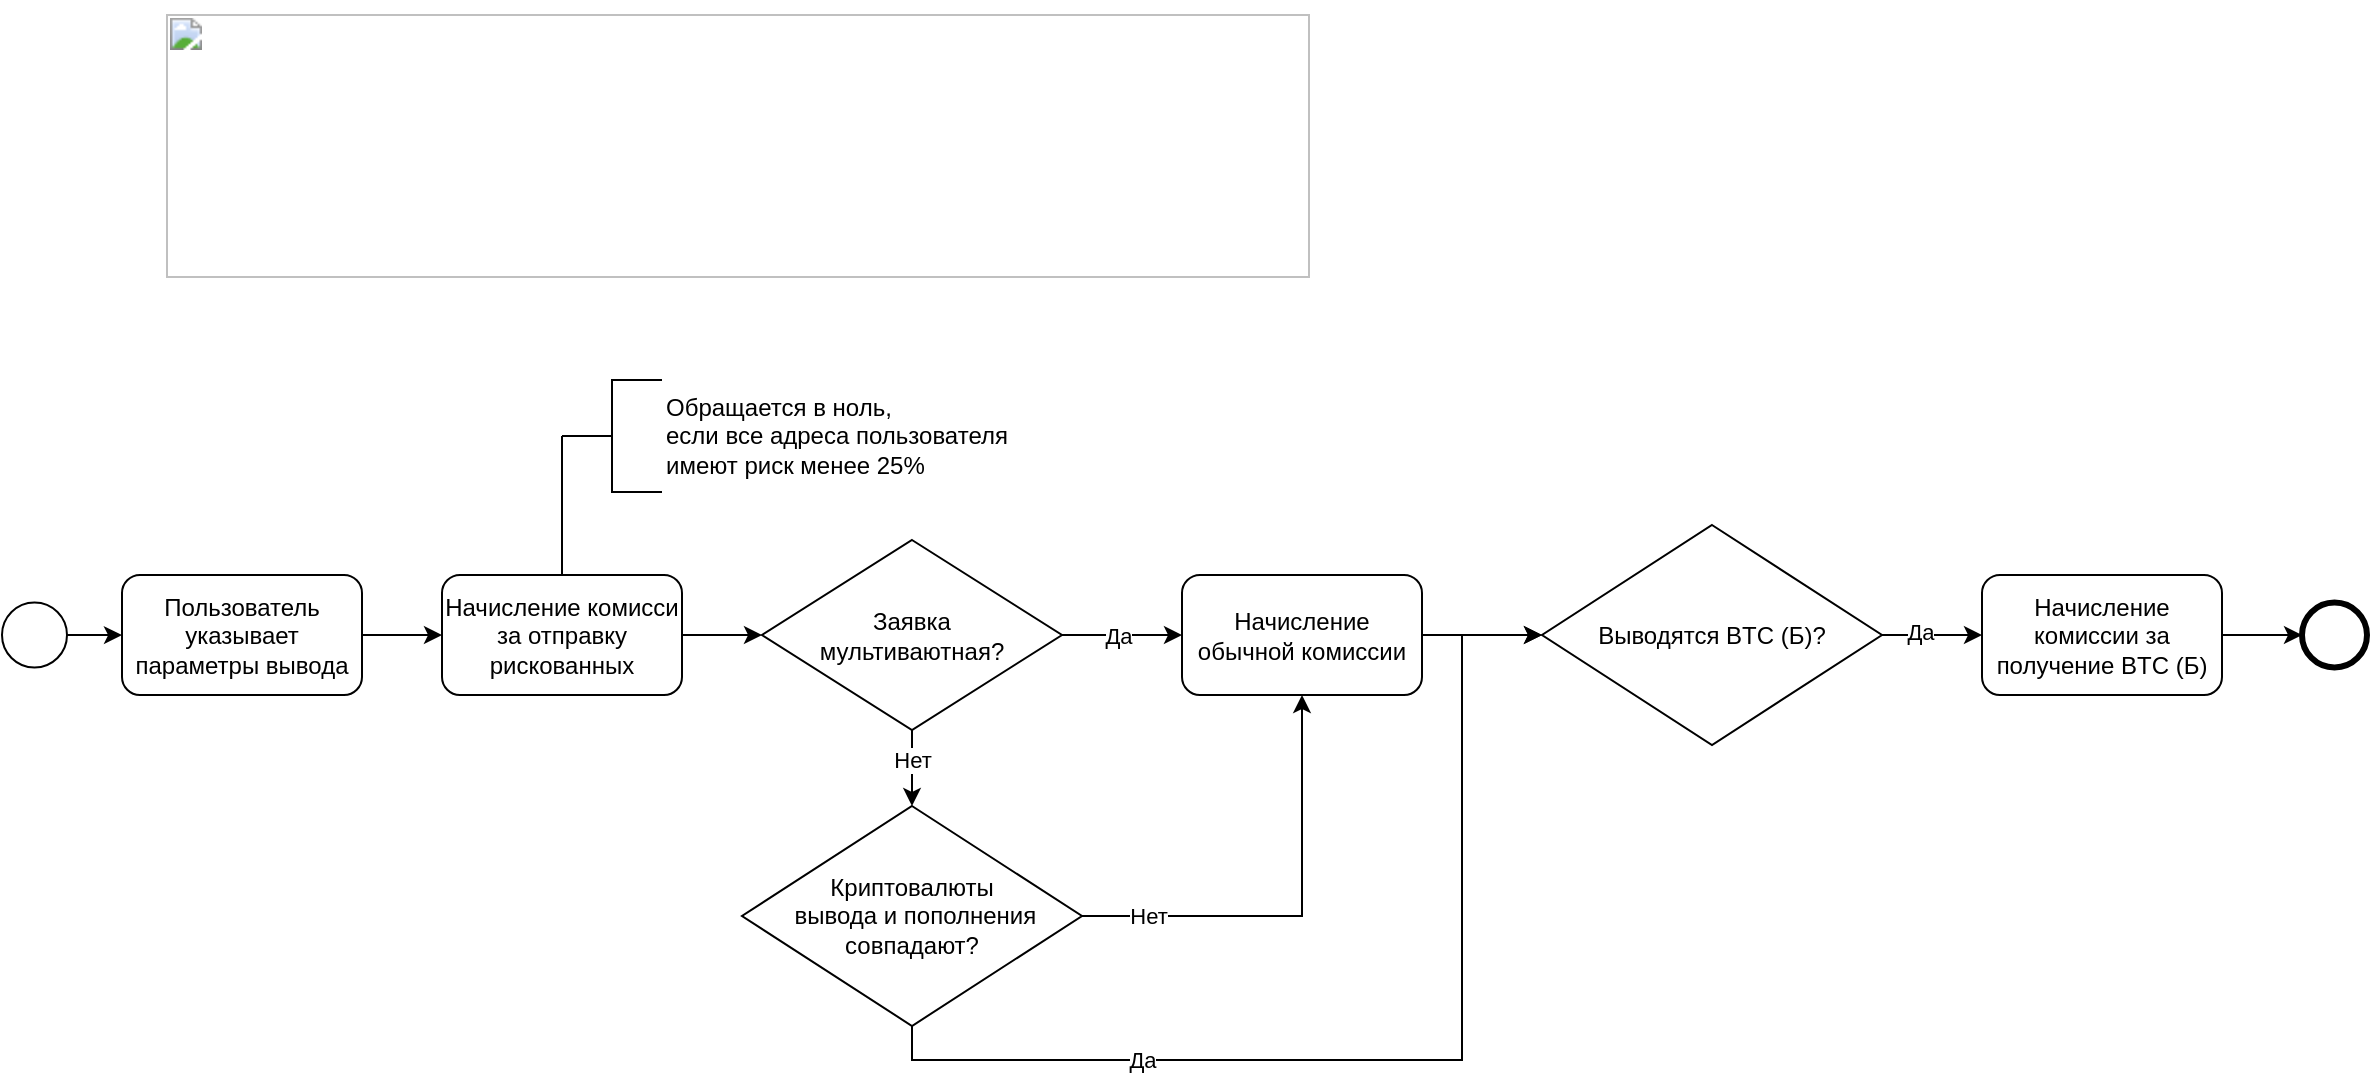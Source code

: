 <mxfile version="21.0.6" type="github">
  <diagram name="Страница 1" id="aKsf2HUBZbUOZfaPrzU6">
    <mxGraphModel dx="954" dy="573" grid="1" gridSize="10" guides="1" tooltips="1" connect="1" arrows="1" fold="1" page="1" pageScale="1" pageWidth="1169" pageHeight="827" math="0" shadow="0">
      <root>
        <mxCell id="0" />
        <mxCell id="1" parent="0" />
        <mxCell id="4xQAgff1jZacZTnrBGu6-1" value="&lt;meta charset=&quot;utf-8&quot;&gt;&lt;b id=&quot;docs-internal-guid-c4d05233-7fff-53ad-8b41-3383d7589450&quot; style=&quot;font-weight:normal;&quot;&gt;&lt;span style=&quot;font-size: 11pt; font-family: &amp;quot;Times New Roman&amp;quot;; color: rgb(0, 0, 0); background-color: transparent; font-weight: 400; font-style: normal; font-variant: normal; text-decoration: none; vertical-align: baseline;&quot;&gt;&lt;span style=&quot;border:none;display:inline-block;overflow:hidden;width:572px;height:132px;&quot;&gt;&lt;img style=&quot;margin-left:0px;margin-top:0px;&quot; height=&quot;132&quot; width=&quot;572&quot; src=&quot;https://lh4.googleusercontent.com/SaE9NO2gv15WjfhPqBr-mqhX68ku72CWrR629wOk8hpGU9x68CFcWPz0zTXMaKvbDeHZytw7Iv7ipCgqnX7-XhJou_C501FW_l9KuS2CujhyfQytLDChBdYQTfp61yjJagbAHd7yCtw8mNVrfXxKF7E&quot;&gt;&lt;/span&gt;&lt;/span&gt;&lt;/b&gt;" style="text;whiteSpace=wrap;html=1;" vertex="1" parent="1">
          <mxGeometry x="190" y="10" width="560" height="160" as="geometry" />
        </mxCell>
        <mxCell id="4xQAgff1jZacZTnrBGu6-4" style="edgeStyle=orthogonalEdgeStyle;rounded=0;orthogonalLoop=1;jettySize=auto;html=1;" edge="1" parent="1" source="4xQAgff1jZacZTnrBGu6-2" target="4xQAgff1jZacZTnrBGu6-3">
          <mxGeometry relative="1" as="geometry" />
        </mxCell>
        <mxCell id="4xQAgff1jZacZTnrBGu6-2" value="" style="ellipse;whiteSpace=wrap;html=1;aspect=fixed;" vertex="1" parent="1">
          <mxGeometry x="110" y="311.25" width="32.5" height="32.5" as="geometry" />
        </mxCell>
        <mxCell id="4xQAgff1jZacZTnrBGu6-9" style="edgeStyle=orthogonalEdgeStyle;rounded=0;orthogonalLoop=1;jettySize=auto;html=1;" edge="1" parent="1" source="4xQAgff1jZacZTnrBGu6-3" target="4xQAgff1jZacZTnrBGu6-5">
          <mxGeometry relative="1" as="geometry" />
        </mxCell>
        <mxCell id="4xQAgff1jZacZTnrBGu6-3" value="Пользователь указывает параметры вывода" style="rounded=1;whiteSpace=wrap;html=1;" vertex="1" parent="1">
          <mxGeometry x="170" y="297.5" width="120" height="60" as="geometry" />
        </mxCell>
        <mxCell id="4xQAgff1jZacZTnrBGu6-10" style="edgeStyle=orthogonalEdgeStyle;rounded=0;orthogonalLoop=1;jettySize=auto;html=1;" edge="1" parent="1" source="4xQAgff1jZacZTnrBGu6-5" target="4xQAgff1jZacZTnrBGu6-6">
          <mxGeometry relative="1" as="geometry" />
        </mxCell>
        <mxCell id="4xQAgff1jZacZTnrBGu6-5" value="Начисление комисси за отправку рискованных" style="rounded=1;whiteSpace=wrap;html=1;" vertex="1" parent="1">
          <mxGeometry x="330" y="297.5" width="120" height="60" as="geometry" />
        </mxCell>
        <mxCell id="4xQAgff1jZacZTnrBGu6-13" style="edgeStyle=orthogonalEdgeStyle;rounded=0;orthogonalLoop=1;jettySize=auto;html=1;exitX=0.5;exitY=1;exitDx=0;exitDy=0;" edge="1" parent="1" source="4xQAgff1jZacZTnrBGu6-6" target="4xQAgff1jZacZTnrBGu6-11">
          <mxGeometry relative="1" as="geometry">
            <mxPoint x="660" y="430" as="targetPoint" />
          </mxGeometry>
        </mxCell>
        <mxCell id="4xQAgff1jZacZTnrBGu6-14" value="Нет" style="edgeLabel;html=1;align=center;verticalAlign=middle;resizable=0;points=[];" vertex="1" connectable="0" parent="4xQAgff1jZacZTnrBGu6-13">
          <mxGeometry x="-0.296" relative="1" as="geometry">
            <mxPoint as="offset" />
          </mxGeometry>
        </mxCell>
        <mxCell id="4xQAgff1jZacZTnrBGu6-17" style="edgeStyle=orthogonalEdgeStyle;rounded=0;orthogonalLoop=1;jettySize=auto;html=1;" edge="1" parent="1" source="4xQAgff1jZacZTnrBGu6-6" target="4xQAgff1jZacZTnrBGu6-21">
          <mxGeometry relative="1" as="geometry">
            <mxPoint x="720" y="328" as="targetPoint" />
          </mxGeometry>
        </mxCell>
        <mxCell id="4xQAgff1jZacZTnrBGu6-20" value="Да" style="edgeLabel;html=1;align=center;verticalAlign=middle;resizable=0;points=[];" vertex="1" connectable="0" parent="4xQAgff1jZacZTnrBGu6-17">
          <mxGeometry x="-0.067" y="1" relative="1" as="geometry">
            <mxPoint y="1" as="offset" />
          </mxGeometry>
        </mxCell>
        <mxCell id="4xQAgff1jZacZTnrBGu6-6" value="Заявка &lt;br&gt;мультиваютная?" style="rhombus;whiteSpace=wrap;html=1;" vertex="1" parent="1">
          <mxGeometry x="490" y="280" width="150" height="95" as="geometry" />
        </mxCell>
        <mxCell id="4xQAgff1jZacZTnrBGu6-8" style="rounded=0;orthogonalLoop=1;jettySize=auto;html=1;endArrow=none;endFill=0;exitX=0;exitY=0.5;exitDx=0;exitDy=0;exitPerimeter=0;" edge="1" parent="1" source="4xQAgff1jZacZTnrBGu6-7" target="4xQAgff1jZacZTnrBGu6-5">
          <mxGeometry relative="1" as="geometry" />
        </mxCell>
        <mxCell id="4xQAgff1jZacZTnrBGu6-7" value="Обращается в ноль, &lt;br&gt;если все адреса пользователя&lt;br&gt;имеют риcк менее 25%" style="html=1;shape=mxgraph.flowchart.annotation_2;align=left;labelPosition=right;" vertex="1" parent="1">
          <mxGeometry x="390" y="200" width="50" height="56" as="geometry" />
        </mxCell>
        <mxCell id="4xQAgff1jZacZTnrBGu6-23" style="edgeStyle=orthogonalEdgeStyle;rounded=0;orthogonalLoop=1;jettySize=auto;html=1;" edge="1" parent="1" source="4xQAgff1jZacZTnrBGu6-11" target="4xQAgff1jZacZTnrBGu6-21">
          <mxGeometry relative="1" as="geometry">
            <Array as="points">
              <mxPoint x="760" y="468" />
            </Array>
          </mxGeometry>
        </mxCell>
        <mxCell id="4xQAgff1jZacZTnrBGu6-27" value="Нет" style="edgeLabel;html=1;align=center;verticalAlign=middle;resizable=0;points=[];" vertex="1" connectable="0" parent="4xQAgff1jZacZTnrBGu6-23">
          <mxGeometry x="-0.703" y="3" relative="1" as="geometry">
            <mxPoint y="3" as="offset" />
          </mxGeometry>
        </mxCell>
        <mxCell id="4xQAgff1jZacZTnrBGu6-28" style="edgeStyle=orthogonalEdgeStyle;rounded=0;orthogonalLoop=1;jettySize=auto;html=1;entryX=0;entryY=0.5;entryDx=0;entryDy=0;" edge="1" parent="1" source="4xQAgff1jZacZTnrBGu6-11" target="4xQAgff1jZacZTnrBGu6-15">
          <mxGeometry relative="1" as="geometry">
            <Array as="points">
              <mxPoint x="565" y="540" />
              <mxPoint x="840" y="540" />
              <mxPoint x="840" y="328" />
            </Array>
          </mxGeometry>
        </mxCell>
        <mxCell id="4xQAgff1jZacZTnrBGu6-29" value="Да" style="edgeLabel;html=1;align=center;verticalAlign=middle;resizable=0;points=[];" vertex="1" connectable="0" parent="4xQAgff1jZacZTnrBGu6-28">
          <mxGeometry x="-0.316" relative="1" as="geometry">
            <mxPoint x="-54" as="offset" />
          </mxGeometry>
        </mxCell>
        <mxCell id="4xQAgff1jZacZTnrBGu6-11" value="Криптовалюты&lt;br&gt;&amp;nbsp;вывода и пополнения совпадают?" style="rhombus;whiteSpace=wrap;html=1;" vertex="1" parent="1">
          <mxGeometry x="480" y="413" width="170" height="110" as="geometry" />
        </mxCell>
        <mxCell id="4xQAgff1jZacZTnrBGu6-26" style="edgeStyle=orthogonalEdgeStyle;rounded=0;orthogonalLoop=1;jettySize=auto;html=1;" edge="1" parent="1" source="4xQAgff1jZacZTnrBGu6-12" target="4xQAgff1jZacZTnrBGu6-25">
          <mxGeometry relative="1" as="geometry" />
        </mxCell>
        <mxCell id="4xQAgff1jZacZTnrBGu6-12" value="Начисление комиссии за получение BTC (Б)" style="rounded=1;whiteSpace=wrap;html=1;" vertex="1" parent="1">
          <mxGeometry x="1100" y="297.5" width="120" height="60" as="geometry" />
        </mxCell>
        <mxCell id="4xQAgff1jZacZTnrBGu6-18" style="edgeStyle=orthogonalEdgeStyle;rounded=0;orthogonalLoop=1;jettySize=auto;html=1;" edge="1" parent="1" source="4xQAgff1jZacZTnrBGu6-15" target="4xQAgff1jZacZTnrBGu6-12">
          <mxGeometry relative="1" as="geometry" />
        </mxCell>
        <mxCell id="4xQAgff1jZacZTnrBGu6-19" value="Да" style="edgeLabel;html=1;align=center;verticalAlign=middle;resizable=0;points=[];" vertex="1" connectable="0" parent="4xQAgff1jZacZTnrBGu6-18">
          <mxGeometry x="-0.267" y="3" relative="1" as="geometry">
            <mxPoint y="1" as="offset" />
          </mxGeometry>
        </mxCell>
        <mxCell id="4xQAgff1jZacZTnrBGu6-15" value="Выводятся BTC (Б)?" style="rhombus;whiteSpace=wrap;html=1;" vertex="1" parent="1">
          <mxGeometry x="880" y="272.5" width="170" height="110" as="geometry" />
        </mxCell>
        <mxCell id="4xQAgff1jZacZTnrBGu6-24" style="edgeStyle=orthogonalEdgeStyle;rounded=0;orthogonalLoop=1;jettySize=auto;html=1;" edge="1" parent="1" source="4xQAgff1jZacZTnrBGu6-21" target="4xQAgff1jZacZTnrBGu6-15">
          <mxGeometry relative="1" as="geometry" />
        </mxCell>
        <mxCell id="4xQAgff1jZacZTnrBGu6-21" value="Начисление обычной комиссии" style="rounded=1;whiteSpace=wrap;html=1;" vertex="1" parent="1">
          <mxGeometry x="700" y="297.5" width="120" height="60" as="geometry" />
        </mxCell>
        <mxCell id="4xQAgff1jZacZTnrBGu6-25" value="" style="ellipse;whiteSpace=wrap;html=1;aspect=fixed;strokeWidth=3;" vertex="1" parent="1">
          <mxGeometry x="1260" y="311.25" width="32.5" height="32.5" as="geometry" />
        </mxCell>
      </root>
    </mxGraphModel>
  </diagram>
</mxfile>
